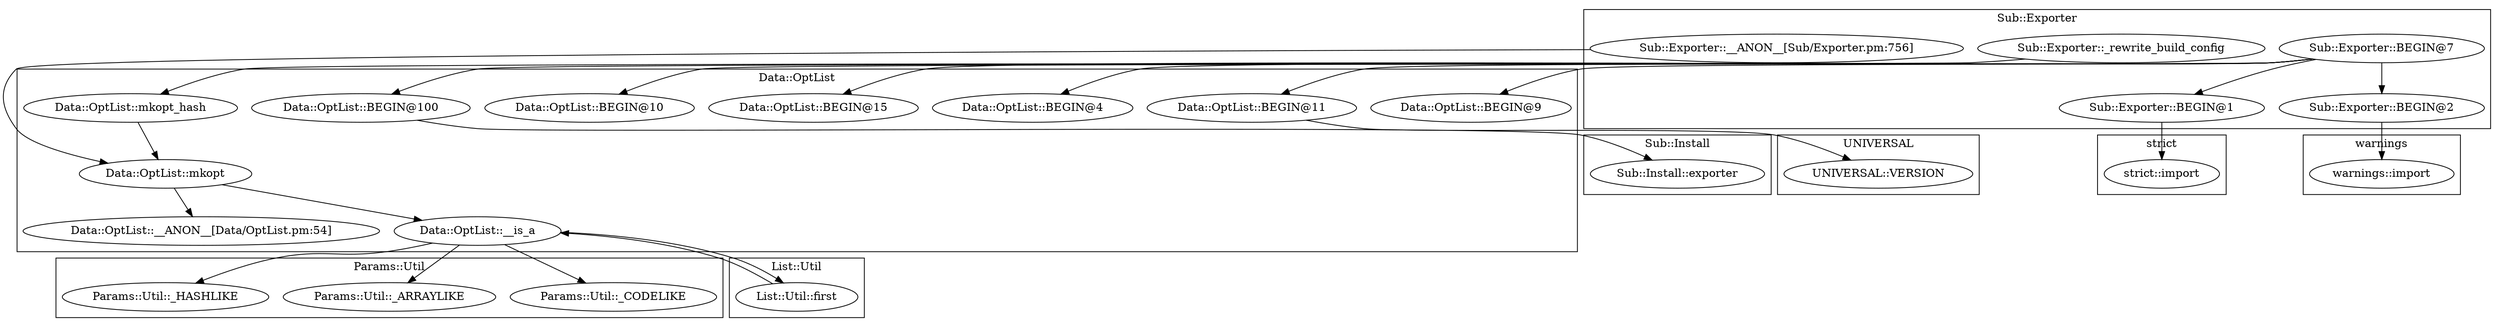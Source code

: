 digraph {
graph [overlap=false]
subgraph cluster_Sub_Exporter {
	label="Sub::Exporter";
	"Sub::Exporter::_rewrite_build_config";
	"Sub::Exporter::BEGIN@7";
	"Sub::Exporter::BEGIN@1";
	"Sub::Exporter::BEGIN@2";
	"Sub::Exporter::__ANON__[Sub/Exporter.pm:756]";
}
subgraph cluster_warnings {
	label="warnings";
	"warnings::import";
}
subgraph cluster_Data_OptList {
	label="Data::OptList";
	"Data::OptList::mkopt_hash";
	"Data::OptList::BEGIN@100";
	"Data::OptList::mkopt";
	"Data::OptList::BEGIN@4";
	"Data::OptList::BEGIN@15";
	"Data::OptList::BEGIN@10";
	"Data::OptList::BEGIN@11";
	"Data::OptList::__ANON__[Data/OptList.pm:54]";
	"Data::OptList::BEGIN@9";
	"Data::OptList::__is_a";
}
subgraph cluster_strict {
	label="strict";
	"strict::import";
}
subgraph cluster_Params_Util {
	label="Params::Util";
	"Params::Util::_CODELIKE";
	"Params::Util::_ARRAYLIKE";
	"Params::Util::_HASHLIKE";
}
subgraph cluster_Sub_Install {
	label="Sub::Install";
	"Sub::Install::exporter";
}
subgraph cluster_List_Util {
	label="List::Util";
	"List::Util::first";
}
subgraph cluster_UNIVERSAL {
	label="UNIVERSAL";
	"UNIVERSAL::VERSION";
}
"Sub::Exporter::BEGIN@7" -> "Data::OptList::BEGIN@11";
"Sub::Exporter::BEGIN@7" -> "Sub::Exporter::BEGIN@2";
"Sub::Exporter::BEGIN@7" -> "Data::OptList::BEGIN@4";
"Data::OptList::BEGIN@100" -> "Sub::Install::exporter";
"Data::OptList::__is_a" -> "Params::Util::_HASHLIKE";
"Sub::Exporter::BEGIN@7" -> "Data::OptList::BEGIN@15";
"Data::OptList::mkopt_hash" -> "Data::OptList::mkopt";
"Sub::Exporter::__ANON__[Sub/Exporter.pm:756]" -> "Data::OptList::mkopt";
"Data::OptList::mkopt" -> "Data::OptList::__ANON__[Data/OptList.pm:54]";
"Sub::Exporter::BEGIN@7" -> "Data::OptList::BEGIN@10";
"Sub::Exporter::BEGIN@7" -> "Data::OptList::BEGIN@9";
"List::Util::first" -> "Data::OptList::__is_a";
"Data::OptList::mkopt" -> "Data::OptList::__is_a";
"Data::OptList::__is_a" -> "Params::Util::_ARRAYLIKE";
"Sub::Exporter::BEGIN@2" -> "warnings::import";
"Sub::Exporter::BEGIN@7" -> "Data::OptList::BEGIN@100";
"Sub::Exporter::BEGIN@7" -> "Sub::Exporter::BEGIN@1";
"Data::OptList::__is_a" -> "Params::Util::_CODELIKE";
"Sub::Exporter::_rewrite_build_config" -> "Data::OptList::mkopt_hash";
"Data::OptList::__is_a" -> "List::Util::first";
"Data::OptList::BEGIN@11" -> "UNIVERSAL::VERSION";
"Sub::Exporter::BEGIN@1" -> "strict::import";
}
